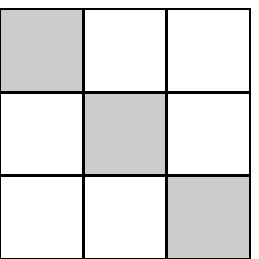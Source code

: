 verbatimtex
\documentclass{book}
\usepackage{times}
\usepackage{amsmath}
\usepackage{amssymb}
\usepackage{amsfonts}
\usepackage{txfonts}
\begin{document}
etex;

beginfig(1)

numeric u;
u = 30;

def schwarz(expr i, j) =
	fill (i * u, j * u)--((i+1) * u, j * u)--((i+1) * u, (j+1) * u)--(i * u, (j+1) * u)--cycle withcolor 0.8;
enddef;

schwarz(0,2);
schwarz(1,1);
schwarz(2,0);

pickup pencircle scaled 1pt;

for i = 0 step 1 until 3:
	draw (i * u, 0 * u)--(i * u, 3 * u);
	draw (0 * u, i * u)--(3 * u, i * u);
endfor;

endfig;

end
